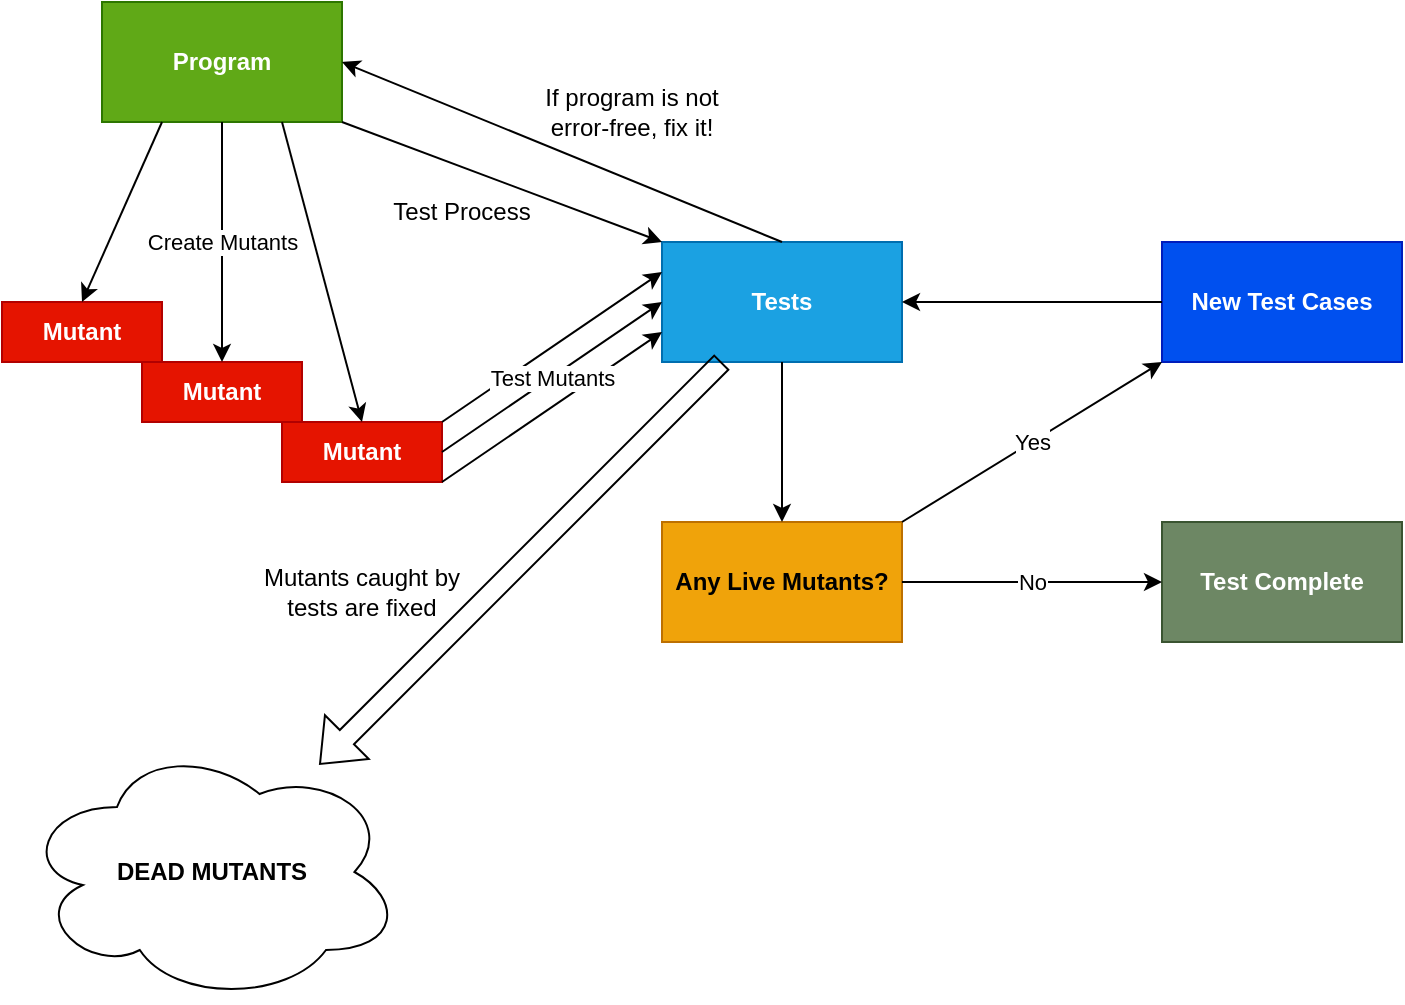 <mxfile version="28.0.7">
  <diagram name="Page-1" id="ZcW4OKszFIcn9FHHrLCe">
    <mxGraphModel dx="1426" dy="749" grid="1" gridSize="10" guides="1" tooltips="1" connect="1" arrows="1" fold="1" page="1" pageScale="1" pageWidth="827" pageHeight="1169" background="light-dark(#FFFFFF,#7C7C7C)" math="0" shadow="0">
      <root>
        <mxCell id="0" />
        <mxCell id="1" parent="0" />
        <mxCell id="5BRVEcrq_diUCb-eWs31-1" value="&lt;b&gt;Program&lt;/b&gt;" style="rounded=0;whiteSpace=wrap;html=1;fillColor=#60a917;fontColor=#ffffff;strokeColor=#2D7600;" vertex="1" parent="1">
          <mxGeometry x="60" y="120" width="120" height="60" as="geometry" />
        </mxCell>
        <mxCell id="5BRVEcrq_diUCb-eWs31-2" value="&lt;b&gt;Tests&lt;/b&gt;" style="rounded=0;whiteSpace=wrap;html=1;fillColor=#1ba1e2;fontColor=#ffffff;strokeColor=#006EAF;" vertex="1" parent="1">
          <mxGeometry x="340" y="240" width="120" height="60" as="geometry" />
        </mxCell>
        <mxCell id="5BRVEcrq_diUCb-eWs31-3" value="&lt;b&gt;New Test Cases&lt;/b&gt;" style="rounded=0;whiteSpace=wrap;html=1;fillColor=#0050ef;fontColor=#ffffff;strokeColor=#001DBC;" vertex="1" parent="1">
          <mxGeometry x="590" y="240" width="120" height="60" as="geometry" />
        </mxCell>
        <mxCell id="5BRVEcrq_diUCb-eWs31-4" value="&lt;b&gt;Any Live Mutants?&lt;/b&gt;" style="rounded=0;whiteSpace=wrap;html=1;fillColor=#f0a30a;fontColor=#000000;strokeColor=#BD7000;" vertex="1" parent="1">
          <mxGeometry x="340" y="380" width="120" height="60" as="geometry" />
        </mxCell>
        <mxCell id="5BRVEcrq_diUCb-eWs31-5" value="&lt;b&gt;Test Complete&lt;/b&gt;" style="rounded=0;whiteSpace=wrap;html=1;fillColor=#6d8764;fontColor=#ffffff;strokeColor=#3A5431;" vertex="1" parent="1">
          <mxGeometry x="590" y="380" width="120" height="60" as="geometry" />
        </mxCell>
        <mxCell id="5BRVEcrq_diUCb-eWs31-7" value="&lt;b&gt;Mutant&lt;/b&gt;" style="rounded=0;whiteSpace=wrap;html=1;fillColor=#e51400;fontColor=#ffffff;strokeColor=#B20000;" vertex="1" parent="1">
          <mxGeometry x="10" y="270" width="80" height="30" as="geometry" />
        </mxCell>
        <mxCell id="5BRVEcrq_diUCb-eWs31-9" value="&lt;b&gt;Mutant&lt;/b&gt;" style="rounded=0;whiteSpace=wrap;html=1;fillColor=#e51400;fontColor=#ffffff;strokeColor=#B20000;" vertex="1" parent="1">
          <mxGeometry x="80" y="300" width="80" height="30" as="geometry" />
        </mxCell>
        <mxCell id="5BRVEcrq_diUCb-eWs31-10" value="&lt;b&gt;Mutant&lt;/b&gt;" style="rounded=0;whiteSpace=wrap;html=1;fillColor=#e51400;fontColor=#ffffff;strokeColor=#B20000;" vertex="1" parent="1">
          <mxGeometry x="150" y="330" width="80" height="30" as="geometry" />
        </mxCell>
        <mxCell id="5BRVEcrq_diUCb-eWs31-12" value="&lt;b&gt;DEAD MUTANTS&lt;/b&gt;" style="ellipse;shape=cloud;whiteSpace=wrap;html=1;" vertex="1" parent="1">
          <mxGeometry x="20" y="490" width="190" height="130" as="geometry" />
        </mxCell>
        <mxCell id="5BRVEcrq_diUCb-eWs31-13" value="" style="endArrow=classic;html=1;rounded=0;exitX=1;exitY=1;exitDx=0;exitDy=0;entryX=0;entryY=0;entryDx=0;entryDy=0;" edge="1" parent="1" source="5BRVEcrq_diUCb-eWs31-1" target="5BRVEcrq_diUCb-eWs31-2">
          <mxGeometry width="50" height="50" relative="1" as="geometry">
            <mxPoint x="390" y="410" as="sourcePoint" />
            <mxPoint x="440" y="360" as="targetPoint" />
          </mxGeometry>
        </mxCell>
        <mxCell id="5BRVEcrq_diUCb-eWs31-14" value="Test Process" style="text;html=1;align=center;verticalAlign=middle;whiteSpace=wrap;rounded=0;" vertex="1" parent="1">
          <mxGeometry x="200" y="210" width="80" height="30" as="geometry" />
        </mxCell>
        <mxCell id="5BRVEcrq_diUCb-eWs31-15" value="" style="endArrow=classic;html=1;rounded=0;entryX=1;entryY=0.5;entryDx=0;entryDy=0;exitX=0.5;exitY=0;exitDx=0;exitDy=0;" edge="1" parent="1" source="5BRVEcrq_diUCb-eWs31-2" target="5BRVEcrq_diUCb-eWs31-1">
          <mxGeometry width="50" height="50" relative="1" as="geometry">
            <mxPoint x="370" y="240" as="sourcePoint" />
            <mxPoint x="440" y="360" as="targetPoint" />
          </mxGeometry>
        </mxCell>
        <mxCell id="5BRVEcrq_diUCb-eWs31-16" value="If program is not error-free, fix it!" style="text;html=1;align=center;verticalAlign=middle;whiteSpace=wrap;rounded=0;" vertex="1" parent="1">
          <mxGeometry x="280" y="160" width="90" height="30" as="geometry" />
        </mxCell>
        <mxCell id="5BRVEcrq_diUCb-eWs31-17" value="" style="endArrow=classic;html=1;rounded=0;exitX=0.25;exitY=1;exitDx=0;exitDy=0;entryX=0.5;entryY=0;entryDx=0;entryDy=0;" edge="1" parent="1" source="5BRVEcrq_diUCb-eWs31-1" target="5BRVEcrq_diUCb-eWs31-7">
          <mxGeometry width="50" height="50" relative="1" as="geometry">
            <mxPoint x="390" y="410" as="sourcePoint" />
            <mxPoint x="440" y="360" as="targetPoint" />
          </mxGeometry>
        </mxCell>
        <mxCell id="5BRVEcrq_diUCb-eWs31-18" value="" style="endArrow=classic;html=1;rounded=0;exitX=0.75;exitY=1;exitDx=0;exitDy=0;entryX=0.5;entryY=0;entryDx=0;entryDy=0;" edge="1" parent="1" source="5BRVEcrq_diUCb-eWs31-1" target="5BRVEcrq_diUCb-eWs31-10">
          <mxGeometry width="50" height="50" relative="1" as="geometry">
            <mxPoint x="390" y="410" as="sourcePoint" />
            <mxPoint x="440" y="360" as="targetPoint" />
          </mxGeometry>
        </mxCell>
        <mxCell id="5BRVEcrq_diUCb-eWs31-19" value="" style="endArrow=classic;html=1;rounded=0;exitX=0.5;exitY=1;exitDx=0;exitDy=0;entryX=0.5;entryY=0;entryDx=0;entryDy=0;" edge="1" parent="1" source="5BRVEcrq_diUCb-eWs31-1" target="5BRVEcrq_diUCb-eWs31-9">
          <mxGeometry relative="1" as="geometry">
            <mxPoint x="360" y="390" as="sourcePoint" />
            <mxPoint x="460" y="390" as="targetPoint" />
          </mxGeometry>
        </mxCell>
        <mxCell id="5BRVEcrq_diUCb-eWs31-20" value="Create Mutants" style="edgeLabel;resizable=0;html=1;;align=center;verticalAlign=middle;" connectable="0" vertex="1" parent="5BRVEcrq_diUCb-eWs31-19">
          <mxGeometry relative="1" as="geometry" />
        </mxCell>
        <mxCell id="5BRVEcrq_diUCb-eWs31-23" value="" style="endArrow=classic;html=1;rounded=0;exitX=1;exitY=0;exitDx=0;exitDy=0;entryX=0;entryY=0.25;entryDx=0;entryDy=0;" edge="1" parent="1" source="5BRVEcrq_diUCb-eWs31-10" target="5BRVEcrq_diUCb-eWs31-2">
          <mxGeometry width="50" height="50" relative="1" as="geometry">
            <mxPoint x="390" y="410" as="sourcePoint" />
            <mxPoint x="440" y="360" as="targetPoint" />
          </mxGeometry>
        </mxCell>
        <mxCell id="5BRVEcrq_diUCb-eWs31-24" value="" style="endArrow=classic;html=1;rounded=0;exitX=1;exitY=1;exitDx=0;exitDy=0;entryX=0;entryY=0.75;entryDx=0;entryDy=0;" edge="1" parent="1" source="5BRVEcrq_diUCb-eWs31-10" target="5BRVEcrq_diUCb-eWs31-2">
          <mxGeometry width="50" height="50" relative="1" as="geometry">
            <mxPoint x="390" y="410" as="sourcePoint" />
            <mxPoint x="440" y="360" as="targetPoint" />
          </mxGeometry>
        </mxCell>
        <mxCell id="5BRVEcrq_diUCb-eWs31-26" value="" style="endArrow=classic;html=1;rounded=0;exitX=1;exitY=0.5;exitDx=0;exitDy=0;entryX=0;entryY=0.5;entryDx=0;entryDy=0;" edge="1" parent="1" source="5BRVEcrq_diUCb-eWs31-10" target="5BRVEcrq_diUCb-eWs31-2">
          <mxGeometry relative="1" as="geometry">
            <mxPoint x="360" y="390" as="sourcePoint" />
            <mxPoint x="460" y="390" as="targetPoint" />
          </mxGeometry>
        </mxCell>
        <mxCell id="5BRVEcrq_diUCb-eWs31-27" value="Test Mutants" style="edgeLabel;resizable=0;html=1;;align=center;verticalAlign=middle;" connectable="0" vertex="1" parent="5BRVEcrq_diUCb-eWs31-26">
          <mxGeometry relative="1" as="geometry" />
        </mxCell>
        <mxCell id="5BRVEcrq_diUCb-eWs31-28" value="" style="shape=flexArrow;endArrow=classic;html=1;rounded=0;exitX=0.25;exitY=1;exitDx=0;exitDy=0;" edge="1" parent="1" source="5BRVEcrq_diUCb-eWs31-2" target="5BRVEcrq_diUCb-eWs31-12">
          <mxGeometry width="50" height="50" relative="1" as="geometry">
            <mxPoint x="390" y="410" as="sourcePoint" />
            <mxPoint x="440" y="360" as="targetPoint" />
          </mxGeometry>
        </mxCell>
        <mxCell id="5BRVEcrq_diUCb-eWs31-29" value="Mutants caught by tests are fixed" style="text;html=1;align=center;verticalAlign=middle;whiteSpace=wrap;rounded=0;" vertex="1" parent="1">
          <mxGeometry x="135" y="400" width="110" height="30" as="geometry" />
        </mxCell>
        <mxCell id="5BRVEcrq_diUCb-eWs31-30" value="" style="endArrow=classic;html=1;rounded=0;exitX=0.5;exitY=1;exitDx=0;exitDy=0;entryX=0.5;entryY=0;entryDx=0;entryDy=0;" edge="1" parent="1" source="5BRVEcrq_diUCb-eWs31-2" target="5BRVEcrq_diUCb-eWs31-4">
          <mxGeometry width="50" height="50" relative="1" as="geometry">
            <mxPoint x="390" y="410" as="sourcePoint" />
            <mxPoint x="440" y="360" as="targetPoint" />
          </mxGeometry>
        </mxCell>
        <mxCell id="5BRVEcrq_diUCb-eWs31-31" value="" style="endArrow=classic;html=1;rounded=0;exitX=0;exitY=0.5;exitDx=0;exitDy=0;entryX=1;entryY=0.5;entryDx=0;entryDy=0;" edge="1" parent="1" source="5BRVEcrq_diUCb-eWs31-3" target="5BRVEcrq_diUCb-eWs31-2">
          <mxGeometry width="50" height="50" relative="1" as="geometry">
            <mxPoint x="390" y="410" as="sourcePoint" />
            <mxPoint x="440" y="360" as="targetPoint" />
          </mxGeometry>
        </mxCell>
        <mxCell id="5BRVEcrq_diUCb-eWs31-32" value="" style="endArrow=classic;html=1;rounded=0;entryX=0;entryY=1;entryDx=0;entryDy=0;exitX=1;exitY=0;exitDx=0;exitDy=0;" edge="1" parent="1" source="5BRVEcrq_diUCb-eWs31-4" target="5BRVEcrq_diUCb-eWs31-3">
          <mxGeometry relative="1" as="geometry">
            <mxPoint x="360" y="390" as="sourcePoint" />
            <mxPoint x="460" y="390" as="targetPoint" />
          </mxGeometry>
        </mxCell>
        <mxCell id="5BRVEcrq_diUCb-eWs31-33" value="Yes" style="edgeLabel;resizable=0;html=1;;align=center;verticalAlign=middle;" connectable="0" vertex="1" parent="5BRVEcrq_diUCb-eWs31-32">
          <mxGeometry relative="1" as="geometry" />
        </mxCell>
        <mxCell id="5BRVEcrq_diUCb-eWs31-34" value="" style="endArrow=classic;html=1;rounded=0;exitX=1;exitY=0.5;exitDx=0;exitDy=0;entryX=0;entryY=0.5;entryDx=0;entryDy=0;" edge="1" parent="1" source="5BRVEcrq_diUCb-eWs31-4" target="5BRVEcrq_diUCb-eWs31-5">
          <mxGeometry relative="1" as="geometry">
            <mxPoint x="360" y="390" as="sourcePoint" />
            <mxPoint x="460" y="390" as="targetPoint" />
          </mxGeometry>
        </mxCell>
        <mxCell id="5BRVEcrq_diUCb-eWs31-35" value="No" style="edgeLabel;resizable=0;html=1;;align=center;verticalAlign=middle;" connectable="0" vertex="1" parent="5BRVEcrq_diUCb-eWs31-34">
          <mxGeometry relative="1" as="geometry" />
        </mxCell>
      </root>
    </mxGraphModel>
  </diagram>
</mxfile>
